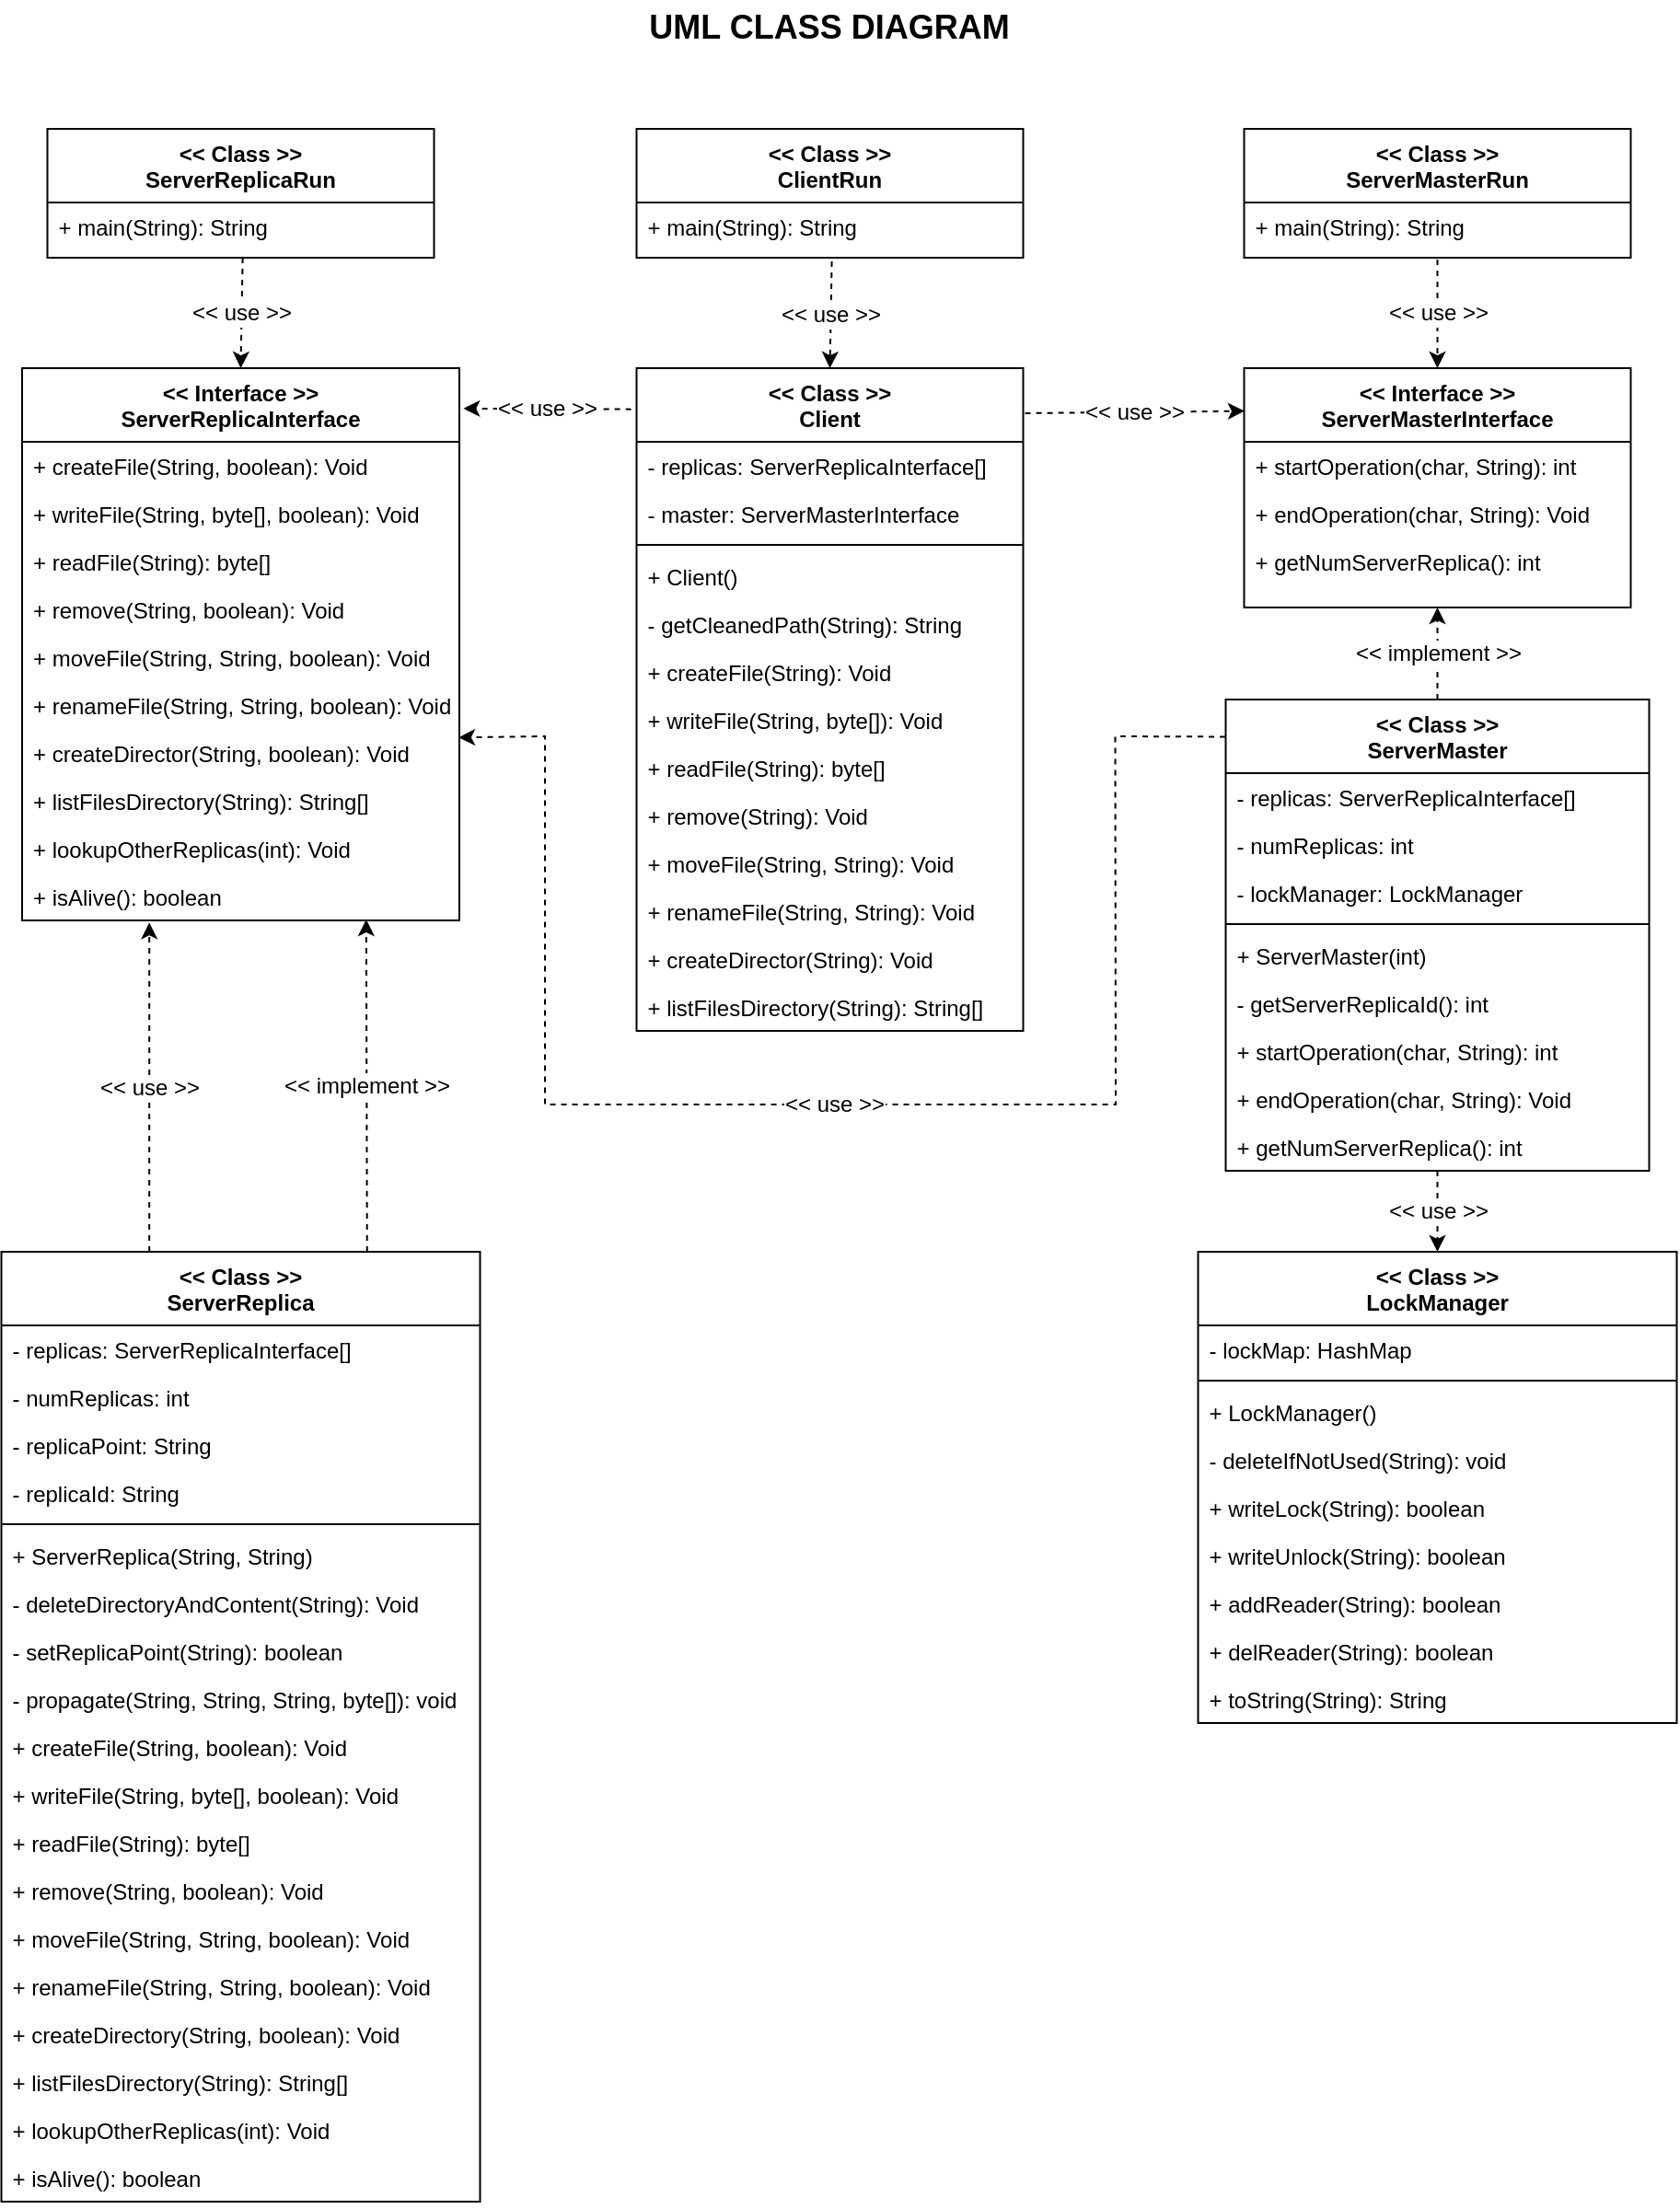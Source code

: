 <mxfile version="21.2.6" type="device">
  <diagram id="C5RBs43oDa-KdzZeNtuy" name="Page-1">
    <mxGraphModel dx="1004" dy="562" grid="1" gridSize="10" guides="1" tooltips="1" connect="1" arrows="1" fold="1" page="1" pageScale="1" pageWidth="1000" pageHeight="1250" math="0" shadow="0">
      <root>
        <mxCell id="WIyWlLk6GJQsqaUBKTNV-0" />
        <mxCell id="WIyWlLk6GJQsqaUBKTNV-1" parent="WIyWlLk6GJQsqaUBKTNV-0" />
        <mxCell id="zkfFHV4jXpPFQw0GAbJ--17" value="&lt;&lt; Class &gt;&gt;&#xa;Client" style="swimlane;fontStyle=1;align=center;verticalAlign=top;childLayout=stackLayout;horizontal=1;startSize=40;horizontalStack=0;resizeParent=1;resizeLast=0;collapsible=1;marginBottom=0;rounded=0;shadow=0;strokeWidth=1;" parent="WIyWlLk6GJQsqaUBKTNV-1" vertex="1">
          <mxGeometry x="384.75" y="220" width="210" height="360" as="geometry">
            <mxRectangle x="550" y="140" width="160" height="26" as="alternateBounds" />
          </mxGeometry>
        </mxCell>
        <mxCell id="zkfFHV4jXpPFQw0GAbJ--18" value="- replicas: ServerReplicaInterface[]&#xa;" style="text;align=left;verticalAlign=top;spacingLeft=4;spacingRight=4;overflow=hidden;rotatable=0;points=[[0,0.5],[1,0.5]];portConstraint=eastwest;" parent="zkfFHV4jXpPFQw0GAbJ--17" vertex="1">
          <mxGeometry y="40" width="210" height="26" as="geometry" />
        </mxCell>
        <mxCell id="zkfFHV4jXpPFQw0GAbJ--19" value="- master: ServerMasterInterface&#xa;" style="text;align=left;verticalAlign=top;spacingLeft=4;spacingRight=4;overflow=hidden;rotatable=0;points=[[0,0.5],[1,0.5]];portConstraint=eastwest;rounded=0;shadow=0;html=0;" parent="zkfFHV4jXpPFQw0GAbJ--17" vertex="1">
          <mxGeometry y="66" width="210" height="26" as="geometry" />
        </mxCell>
        <mxCell id="zkfFHV4jXpPFQw0GAbJ--23" value="" style="line;html=1;strokeWidth=1;align=left;verticalAlign=middle;spacingTop=-1;spacingLeft=3;spacingRight=3;rotatable=0;labelPosition=right;points=[];portConstraint=eastwest;" parent="zkfFHV4jXpPFQw0GAbJ--17" vertex="1">
          <mxGeometry y="92" width="210" height="8" as="geometry" />
        </mxCell>
        <mxCell id="zDG_WtCyn0PfauTq2Eao-138" value="+ Client()&#xa;" style="text;align=left;verticalAlign=top;spacingLeft=4;spacingRight=4;overflow=hidden;rotatable=0;points=[[0,0.5],[1,0.5]];portConstraint=eastwest;" vertex="1" parent="zkfFHV4jXpPFQw0GAbJ--17">
          <mxGeometry y="100" width="210" height="26" as="geometry" />
        </mxCell>
        <mxCell id="zkfFHV4jXpPFQw0GAbJ--24" value="- getCleanedPath(String): String&#xa;" style="text;align=left;verticalAlign=top;spacingLeft=4;spacingRight=4;overflow=hidden;rotatable=0;points=[[0,0.5],[1,0.5]];portConstraint=eastwest;" parent="zkfFHV4jXpPFQw0GAbJ--17" vertex="1">
          <mxGeometry y="126" width="210" height="26" as="geometry" />
        </mxCell>
        <mxCell id="zkfFHV4jXpPFQw0GAbJ--25" value="+ createFile(String): Void&#xa;" style="text;align=left;verticalAlign=top;spacingLeft=4;spacingRight=4;overflow=hidden;rotatable=0;points=[[0,0.5],[1,0.5]];portConstraint=eastwest;" parent="zkfFHV4jXpPFQw0GAbJ--17" vertex="1">
          <mxGeometry y="152" width="210" height="26" as="geometry" />
        </mxCell>
        <mxCell id="zDG_WtCyn0PfauTq2Eao-9" value="+ writeFile(String, byte[]): Void&#xa;" style="text;align=left;verticalAlign=top;spacingLeft=4;spacingRight=4;overflow=hidden;rotatable=0;points=[[0,0.5],[1,0.5]];portConstraint=eastwest;" vertex="1" parent="zkfFHV4jXpPFQw0GAbJ--17">
          <mxGeometry y="178" width="210" height="26" as="geometry" />
        </mxCell>
        <mxCell id="zDG_WtCyn0PfauTq2Eao-11" value="+ readFile(String): byte[]&#xa;" style="text;align=left;verticalAlign=top;spacingLeft=4;spacingRight=4;overflow=hidden;rotatable=0;points=[[0,0.5],[1,0.5]];portConstraint=eastwest;" vertex="1" parent="zkfFHV4jXpPFQw0GAbJ--17">
          <mxGeometry y="204" width="210" height="26" as="geometry" />
        </mxCell>
        <mxCell id="zDG_WtCyn0PfauTq2Eao-12" value="+ remove(String): Void&#xa;" style="text;align=left;verticalAlign=top;spacingLeft=4;spacingRight=4;overflow=hidden;rotatable=0;points=[[0,0.5],[1,0.5]];portConstraint=eastwest;" vertex="1" parent="zkfFHV4jXpPFQw0GAbJ--17">
          <mxGeometry y="230" width="210" height="26" as="geometry" />
        </mxCell>
        <mxCell id="zDG_WtCyn0PfauTq2Eao-13" value="+ moveFile(String, String): Void&#xa;" style="text;align=left;verticalAlign=top;spacingLeft=4;spacingRight=4;overflow=hidden;rotatable=0;points=[[0,0.5],[1,0.5]];portConstraint=eastwest;" vertex="1" parent="zkfFHV4jXpPFQw0GAbJ--17">
          <mxGeometry y="256" width="210" height="26" as="geometry" />
        </mxCell>
        <mxCell id="zDG_WtCyn0PfauTq2Eao-14" value="+ renameFile(String, String): Void&#xa;" style="text;align=left;verticalAlign=top;spacingLeft=4;spacingRight=4;overflow=hidden;rotatable=0;points=[[0,0.5],[1,0.5]];portConstraint=eastwest;" vertex="1" parent="zkfFHV4jXpPFQw0GAbJ--17">
          <mxGeometry y="282" width="210" height="26" as="geometry" />
        </mxCell>
        <mxCell id="zDG_WtCyn0PfauTq2Eao-15" value="+ createDirector(String): Void&#xa;" style="text;align=left;verticalAlign=top;spacingLeft=4;spacingRight=4;overflow=hidden;rotatable=0;points=[[0,0.5],[1,0.5]];portConstraint=eastwest;" vertex="1" parent="zkfFHV4jXpPFQw0GAbJ--17">
          <mxGeometry y="308" width="210" height="26" as="geometry" />
        </mxCell>
        <mxCell id="zDG_WtCyn0PfauTq2Eao-16" value="+ listFilesDirectory(String): String[]&#xa;&#xa;" style="text;align=left;verticalAlign=top;spacingLeft=4;spacingRight=4;overflow=hidden;rotatable=0;points=[[0,0.5],[1,0.5]];portConstraint=eastwest;" vertex="1" parent="zkfFHV4jXpPFQw0GAbJ--17">
          <mxGeometry y="334" width="210" height="26" as="geometry" />
        </mxCell>
        <mxCell id="zDG_WtCyn0PfauTq2Eao-17" value="&lt;&lt; Class &gt;&gt;&#xa;ClientRun" style="swimlane;fontStyle=1;align=center;verticalAlign=top;childLayout=stackLayout;horizontal=1;startSize=40;horizontalStack=0;resizeParent=1;resizeLast=0;collapsible=1;marginBottom=0;rounded=0;shadow=0;strokeWidth=1;" vertex="1" parent="WIyWlLk6GJQsqaUBKTNV-1">
          <mxGeometry x="384.75" y="90" width="210" height="70" as="geometry">
            <mxRectangle x="550" y="140" width="160" height="26" as="alternateBounds" />
          </mxGeometry>
        </mxCell>
        <mxCell id="zDG_WtCyn0PfauTq2Eao-21" value="+ main(String): String&#xa;" style="text;align=left;verticalAlign=top;spacingLeft=4;spacingRight=4;overflow=hidden;rotatable=0;points=[[0,0.5],[1,0.5]];portConstraint=eastwest;" vertex="1" parent="zDG_WtCyn0PfauTq2Eao-17">
          <mxGeometry y="40" width="210" height="30" as="geometry" />
        </mxCell>
        <mxCell id="zDG_WtCyn0PfauTq2Eao-30" value="&lt;font style=&quot;font-size: 12px;&quot;&gt;&amp;lt;&amp;lt; use &amp;gt;&amp;gt;&lt;/font&gt;" style="endArrow=classic;dashed=1;html=1;rounded=0;exitX=0.505;exitY=1.067;exitDx=0;exitDy=0;entryX=0.5;entryY=0;entryDx=0;entryDy=0;startArrow=none;startFill=0;endFill=1;exitPerimeter=0;" edge="1" parent="WIyWlLk6GJQsqaUBKTNV-1" source="zDG_WtCyn0PfauTq2Eao-21" target="zkfFHV4jXpPFQw0GAbJ--17">
          <mxGeometry width="50" height="50" relative="1" as="geometry">
            <mxPoint x="684.75" y="310" as="sourcePoint" />
            <mxPoint x="564.75" y="90" as="targetPoint" />
          </mxGeometry>
        </mxCell>
        <mxCell id="zDG_WtCyn0PfauTq2Eao-31" value="&lt;&lt; Interface &gt;&gt;&#xa;ServerMasterInterface" style="swimlane;fontStyle=1;align=center;verticalAlign=top;childLayout=stackLayout;horizontal=1;startSize=40;horizontalStack=0;resizeParent=1;resizeLast=0;collapsible=1;marginBottom=0;rounded=0;shadow=0;strokeWidth=1;" vertex="1" parent="WIyWlLk6GJQsqaUBKTNV-1">
          <mxGeometry x="714.75" y="220" width="210" height="130" as="geometry">
            <mxRectangle x="550" y="140" width="160" height="26" as="alternateBounds" />
          </mxGeometry>
        </mxCell>
        <mxCell id="zDG_WtCyn0PfauTq2Eao-36" value="+ startOperation(char, String): int&#xa;" style="text;align=left;verticalAlign=top;spacingLeft=4;spacingRight=4;overflow=hidden;rotatable=0;points=[[0,0.5],[1,0.5]];portConstraint=eastwest;" vertex="1" parent="zDG_WtCyn0PfauTq2Eao-31">
          <mxGeometry y="40" width="210" height="26" as="geometry" />
        </mxCell>
        <mxCell id="zDG_WtCyn0PfauTq2Eao-44" value="+ endOperation(char, String): Void&#xa;" style="text;align=left;verticalAlign=top;spacingLeft=4;spacingRight=4;overflow=hidden;rotatable=0;points=[[0,0.5],[1,0.5]];portConstraint=eastwest;" vertex="1" parent="zDG_WtCyn0PfauTq2Eao-31">
          <mxGeometry y="66" width="210" height="26" as="geometry" />
        </mxCell>
        <mxCell id="zDG_WtCyn0PfauTq2Eao-132" value="+ getNumServerReplica(): int&#xa;" style="text;align=left;verticalAlign=top;spacingLeft=4;spacingRight=4;overflow=hidden;rotatable=0;points=[[0,0.5],[1,0.5]];portConstraint=eastwest;" vertex="1" parent="zDG_WtCyn0PfauTq2Eao-31">
          <mxGeometry y="92" width="210" height="26" as="geometry" />
        </mxCell>
        <mxCell id="zDG_WtCyn0PfauTq2Eao-45" value="&lt;&lt; Class &gt;&gt;&#xa;ServerMaster" style="swimlane;fontStyle=1;align=center;verticalAlign=top;childLayout=stackLayout;horizontal=1;startSize=40;horizontalStack=0;resizeParent=1;resizeLast=0;collapsible=1;marginBottom=0;rounded=0;shadow=0;strokeWidth=1;" vertex="1" parent="WIyWlLk6GJQsqaUBKTNV-1">
          <mxGeometry x="704.75" y="400" width="230" height="256" as="geometry">
            <mxRectangle x="550" y="140" width="160" height="26" as="alternateBounds" />
          </mxGeometry>
        </mxCell>
        <mxCell id="zDG_WtCyn0PfauTq2Eao-46" value="- replicas: ServerReplicaInterface[]&#xa;" style="text;align=left;verticalAlign=top;spacingLeft=4;spacingRight=4;overflow=hidden;rotatable=0;points=[[0,0.5],[1,0.5]];portConstraint=eastwest;" vertex="1" parent="zDG_WtCyn0PfauTq2Eao-45">
          <mxGeometry y="40" width="230" height="26" as="geometry" />
        </mxCell>
        <mxCell id="zDG_WtCyn0PfauTq2Eao-137" value="- numReplicas: int&#xa;" style="text;align=left;verticalAlign=top;spacingLeft=4;spacingRight=4;overflow=hidden;rotatable=0;points=[[0,0.5],[1,0.5]];portConstraint=eastwest;rounded=0;shadow=0;html=0;" vertex="1" parent="zDG_WtCyn0PfauTq2Eao-45">
          <mxGeometry y="66" width="230" height="26" as="geometry" />
        </mxCell>
        <mxCell id="zDG_WtCyn0PfauTq2Eao-47" value="- lockManager: LockManager&#xa;" style="text;align=left;verticalAlign=top;spacingLeft=4;spacingRight=4;overflow=hidden;rotatable=0;points=[[0,0.5],[1,0.5]];portConstraint=eastwest;rounded=0;shadow=0;html=0;" vertex="1" parent="zDG_WtCyn0PfauTq2Eao-45">
          <mxGeometry y="92" width="230" height="26" as="geometry" />
        </mxCell>
        <mxCell id="zDG_WtCyn0PfauTq2Eao-48" value="" style="line;html=1;strokeWidth=1;align=left;verticalAlign=middle;spacingTop=-1;spacingLeft=3;spacingRight=3;rotatable=0;labelPosition=right;points=[];portConstraint=eastwest;" vertex="1" parent="zDG_WtCyn0PfauTq2Eao-45">
          <mxGeometry y="118" width="230" height="8" as="geometry" />
        </mxCell>
        <mxCell id="zDG_WtCyn0PfauTq2Eao-134" value="+ ServerMaster(int)&#xa;&#xa;" style="text;align=left;verticalAlign=top;spacingLeft=4;spacingRight=4;overflow=hidden;rotatable=0;points=[[0,0.5],[1,0.5]];portConstraint=eastwest;" vertex="1" parent="zDG_WtCyn0PfauTq2Eao-45">
          <mxGeometry y="126" width="230" height="26" as="geometry" />
        </mxCell>
        <mxCell id="zDG_WtCyn0PfauTq2Eao-59" value="- getServerReplicaId(): int&#xa;&#xa;" style="text;align=left;verticalAlign=top;spacingLeft=4;spacingRight=4;overflow=hidden;rotatable=0;points=[[0,0.5],[1,0.5]];portConstraint=eastwest;" vertex="1" parent="zDG_WtCyn0PfauTq2Eao-45">
          <mxGeometry y="152" width="230" height="26" as="geometry" />
        </mxCell>
        <mxCell id="zDG_WtCyn0PfauTq2Eao-61" value="+ startOperation(char, String): int&#xa;" style="text;align=left;verticalAlign=top;spacingLeft=4;spacingRight=4;overflow=hidden;rotatable=0;points=[[0,0.5],[1,0.5]];portConstraint=eastwest;" vertex="1" parent="zDG_WtCyn0PfauTq2Eao-45">
          <mxGeometry y="178" width="230" height="26" as="geometry" />
        </mxCell>
        <mxCell id="zDG_WtCyn0PfauTq2Eao-60" value="+ endOperation(char, String): Void&#xa;" style="text;align=left;verticalAlign=top;spacingLeft=4;spacingRight=4;overflow=hidden;rotatable=0;points=[[0,0.5],[1,0.5]];portConstraint=eastwest;" vertex="1" parent="zDG_WtCyn0PfauTq2Eao-45">
          <mxGeometry y="204" width="230" height="26" as="geometry" />
        </mxCell>
        <mxCell id="zDG_WtCyn0PfauTq2Eao-133" value="+ getNumServerReplica(): int&#xa;" style="text;align=left;verticalAlign=top;spacingLeft=4;spacingRight=4;overflow=hidden;rotatable=0;points=[[0,0.5],[1,0.5]];portConstraint=eastwest;" vertex="1" parent="zDG_WtCyn0PfauTq2Eao-45">
          <mxGeometry y="230" width="230" height="26" as="geometry" />
        </mxCell>
        <mxCell id="zDG_WtCyn0PfauTq2Eao-62" value="&lt;font style=&quot;font-size: 12px;&quot;&gt;&amp;lt;&amp;lt; implement &amp;gt;&amp;gt;&lt;/font&gt;" style="endArrow=classic;dashed=1;html=1;rounded=0;exitX=0.5;exitY=0;exitDx=0;exitDy=0;entryX=0.5;entryY=1;entryDx=0;entryDy=0;startArrow=none;startFill=0;endFill=1;" edge="1" parent="WIyWlLk6GJQsqaUBKTNV-1" source="zDG_WtCyn0PfauTq2Eao-45" target="zDG_WtCyn0PfauTq2Eao-31">
          <mxGeometry width="50" height="50" relative="1" as="geometry">
            <mxPoint x="819.75" y="390" as="sourcePoint" />
            <mxPoint x="743.75" y="350" as="targetPoint" />
          </mxGeometry>
        </mxCell>
        <mxCell id="zDG_WtCyn0PfauTq2Eao-63" value="&lt;&lt; Class &gt;&gt;&#xa;LockManager" style="swimlane;fontStyle=1;align=center;verticalAlign=top;childLayout=stackLayout;horizontal=1;startSize=40;horizontalStack=0;resizeParent=1;resizeLast=0;collapsible=1;marginBottom=0;rounded=0;shadow=0;strokeWidth=1;" vertex="1" parent="WIyWlLk6GJQsqaUBKTNV-1">
          <mxGeometry x="689.75" y="700" width="260" height="256" as="geometry">
            <mxRectangle x="550" y="140" width="160" height="26" as="alternateBounds" />
          </mxGeometry>
        </mxCell>
        <mxCell id="zDG_WtCyn0PfauTq2Eao-64" value="- lockMap: HashMap&#xa;&#xa;" style="text;align=left;verticalAlign=top;spacingLeft=4;spacingRight=4;overflow=hidden;rotatable=0;points=[[0,0.5],[1,0.5]];portConstraint=eastwest;" vertex="1" parent="zDG_WtCyn0PfauTq2Eao-63">
          <mxGeometry y="40" width="260" height="26" as="geometry" />
        </mxCell>
        <mxCell id="zDG_WtCyn0PfauTq2Eao-66" value="" style="line;html=1;strokeWidth=1;align=left;verticalAlign=middle;spacingTop=-1;spacingLeft=3;spacingRight=3;rotatable=0;labelPosition=right;points=[];portConstraint=eastwest;" vertex="1" parent="zDG_WtCyn0PfauTq2Eao-63">
          <mxGeometry y="66" width="260" height="8" as="geometry" />
        </mxCell>
        <mxCell id="zDG_WtCyn0PfauTq2Eao-135" value="+ LockManager()&#xa;&#xa;" style="text;align=left;verticalAlign=top;spacingLeft=4;spacingRight=4;overflow=hidden;rotatable=0;points=[[0,0.5],[1,0.5]];portConstraint=eastwest;" vertex="1" parent="zDG_WtCyn0PfauTq2Eao-63">
          <mxGeometry y="74" width="260" height="26" as="geometry" />
        </mxCell>
        <mxCell id="zDG_WtCyn0PfauTq2Eao-67" value="- deleteIfNotUsed(String): void&#xa;&#xa;&#xa;" style="text;align=left;verticalAlign=top;spacingLeft=4;spacingRight=4;overflow=hidden;rotatable=0;points=[[0,0.5],[1,0.5]];portConstraint=eastwest;" vertex="1" parent="zDG_WtCyn0PfauTq2Eao-63">
          <mxGeometry y="100" width="260" height="26" as="geometry" />
        </mxCell>
        <mxCell id="zDG_WtCyn0PfauTq2Eao-68" value="+ writeLock(String): boolean&#xa;&#xa;" style="text;align=left;verticalAlign=top;spacingLeft=4;spacingRight=4;overflow=hidden;rotatable=0;points=[[0,0.5],[1,0.5]];portConstraint=eastwest;" vertex="1" parent="zDG_WtCyn0PfauTq2Eao-63">
          <mxGeometry y="126" width="260" height="26" as="geometry" />
        </mxCell>
        <mxCell id="zDG_WtCyn0PfauTq2Eao-69" value="+ writeUnlock(String): boolean&#xa;&#xa;" style="text;align=left;verticalAlign=top;spacingLeft=4;spacingRight=4;overflow=hidden;rotatable=0;points=[[0,0.5],[1,0.5]];portConstraint=eastwest;" vertex="1" parent="zDG_WtCyn0PfauTq2Eao-63">
          <mxGeometry y="152" width="260" height="26" as="geometry" />
        </mxCell>
        <mxCell id="zDG_WtCyn0PfauTq2Eao-70" value="+ addReader(String): boolean&#xa;&#xa;&#xa;" style="text;align=left;verticalAlign=top;spacingLeft=4;spacingRight=4;overflow=hidden;rotatable=0;points=[[0,0.5],[1,0.5]];portConstraint=eastwest;" vertex="1" parent="zDG_WtCyn0PfauTq2Eao-63">
          <mxGeometry y="178" width="260" height="26" as="geometry" />
        </mxCell>
        <mxCell id="zDG_WtCyn0PfauTq2Eao-71" value="+ delReader(String): boolean&#xa;&#xa;&#xa;" style="text;align=left;verticalAlign=top;spacingLeft=4;spacingRight=4;overflow=hidden;rotatable=0;points=[[0,0.5],[1,0.5]];portConstraint=eastwest;" vertex="1" parent="zDG_WtCyn0PfauTq2Eao-63">
          <mxGeometry y="204" width="260" height="26" as="geometry" />
        </mxCell>
        <mxCell id="zDG_WtCyn0PfauTq2Eao-72" value="+ toString(String): String&#xa;&#xa;&#xa;" style="text;align=left;verticalAlign=top;spacingLeft=4;spacingRight=4;overflow=hidden;rotatable=0;points=[[0,0.5],[1,0.5]];portConstraint=eastwest;" vertex="1" parent="zDG_WtCyn0PfauTq2Eao-63">
          <mxGeometry y="230" width="260" height="26" as="geometry" />
        </mxCell>
        <mxCell id="zDG_WtCyn0PfauTq2Eao-73" value="&lt;font style=&quot;font-size: 12px;&quot;&gt;&amp;lt;&amp;lt; use &amp;gt;&amp;gt;&lt;/font&gt;" style="endArrow=classic;dashed=1;html=1;rounded=0;exitX=0.5;exitY=1;exitDx=0;exitDy=0;startArrow=none;startFill=0;endFill=1;entryX=0.5;entryY=0;entryDx=0;entryDy=0;" edge="1" parent="WIyWlLk6GJQsqaUBKTNV-1" source="zDG_WtCyn0PfauTq2Eao-45" target="zDG_WtCyn0PfauTq2Eao-63">
          <mxGeometry width="50" height="50" relative="1" as="geometry">
            <mxPoint x="1005.75" y="440" as="sourcePoint" />
            <mxPoint x="1014.75" y="390" as="targetPoint" />
          </mxGeometry>
        </mxCell>
        <mxCell id="zDG_WtCyn0PfauTq2Eao-75" value="&lt;&lt; Class &gt;&gt;&#xa;ServerMasterRun" style="swimlane;fontStyle=1;align=center;verticalAlign=top;childLayout=stackLayout;horizontal=1;startSize=40;horizontalStack=0;resizeParent=1;resizeLast=0;collapsible=1;marginBottom=0;rounded=0;shadow=0;strokeWidth=1;" vertex="1" parent="WIyWlLk6GJQsqaUBKTNV-1">
          <mxGeometry x="714.75" y="90" width="210" height="70" as="geometry">
            <mxRectangle x="550" y="140" width="160" height="26" as="alternateBounds" />
          </mxGeometry>
        </mxCell>
        <mxCell id="zDG_WtCyn0PfauTq2Eao-76" value="+ main(String): String&#xa;" style="text;align=left;verticalAlign=top;spacingLeft=4;spacingRight=4;overflow=hidden;rotatable=0;points=[[0,0.5],[1,0.5]];portConstraint=eastwest;" vertex="1" parent="zDG_WtCyn0PfauTq2Eao-75">
          <mxGeometry y="40" width="210" height="30" as="geometry" />
        </mxCell>
        <mxCell id="zDG_WtCyn0PfauTq2Eao-77" value="&lt;font style=&quot;font-size: 12px;&quot;&gt;&amp;lt;&amp;lt; use &amp;gt;&amp;gt;&lt;/font&gt;" style="endArrow=classic;dashed=1;html=1;rounded=0;exitX=0.5;exitY=1.033;exitDx=0;exitDy=0;entryX=0.5;entryY=0;entryDx=0;entryDy=0;startArrow=none;startFill=0;endFill=1;exitPerimeter=0;" edge="1" parent="WIyWlLk6GJQsqaUBKTNV-1" source="zDG_WtCyn0PfauTq2Eao-76" target="zDG_WtCyn0PfauTq2Eao-31">
          <mxGeometry width="50" height="50" relative="1" as="geometry">
            <mxPoint x="765.75" y="162" as="sourcePoint" />
            <mxPoint x="764.75" y="240" as="targetPoint" />
          </mxGeometry>
        </mxCell>
        <mxCell id="zDG_WtCyn0PfauTq2Eao-78" value="&lt;font style=&quot;font-size: 12px;&quot;&gt;&amp;lt;&amp;lt; use &amp;gt;&amp;gt;&lt;/font&gt;" style="endArrow=classic;dashed=1;html=1;rounded=0;exitX=1.005;exitY=0.068;exitDx=0;exitDy=0;startArrow=none;startFill=0;endFill=1;exitPerimeter=0;entryX=0.001;entryY=0.179;entryDx=0;entryDy=0;entryPerimeter=0;" edge="1" parent="WIyWlLk6GJQsqaUBKTNV-1" source="zkfFHV4jXpPFQw0GAbJ--17" target="zDG_WtCyn0PfauTq2Eao-31">
          <mxGeometry width="50" height="50" relative="1" as="geometry">
            <mxPoint x="490.75" y="152" as="sourcePoint" />
            <mxPoint x="720" y="243" as="targetPoint" />
          </mxGeometry>
        </mxCell>
        <mxCell id="zDG_WtCyn0PfauTq2Eao-79" value="&lt;&lt; Class &gt;&gt;&#xa;ServerReplicaRun" style="swimlane;fontStyle=1;align=center;verticalAlign=top;childLayout=stackLayout;horizontal=1;startSize=40;horizontalStack=0;resizeParent=1;resizeLast=0;collapsible=1;marginBottom=0;rounded=0;shadow=0;strokeWidth=1;" vertex="1" parent="WIyWlLk6GJQsqaUBKTNV-1">
          <mxGeometry x="64.75" y="90" width="210" height="70" as="geometry">
            <mxRectangle x="550" y="140" width="160" height="26" as="alternateBounds" />
          </mxGeometry>
        </mxCell>
        <mxCell id="zDG_WtCyn0PfauTq2Eao-80" value="+ main(String): String&#xa;" style="text;align=left;verticalAlign=top;spacingLeft=4;spacingRight=4;overflow=hidden;rotatable=0;points=[[0,0.5],[1,0.5]];portConstraint=eastwest;" vertex="1" parent="zDG_WtCyn0PfauTq2Eao-79">
          <mxGeometry y="40" width="210" height="30" as="geometry" />
        </mxCell>
        <mxCell id="zDG_WtCyn0PfauTq2Eao-81" value="&lt;&lt; Interface &gt;&gt;&#xa;ServerReplicaInterface" style="swimlane;fontStyle=1;align=center;verticalAlign=top;childLayout=stackLayout;horizontal=1;startSize=40;horizontalStack=0;resizeParent=1;resizeLast=0;collapsible=1;marginBottom=0;rounded=0;shadow=0;strokeWidth=1;" vertex="1" parent="WIyWlLk6GJQsqaUBKTNV-1">
          <mxGeometry x="51" y="220" width="237.5" height="300" as="geometry">
            <mxRectangle x="550" y="140" width="160" height="26" as="alternateBounds" />
          </mxGeometry>
        </mxCell>
        <mxCell id="zDG_WtCyn0PfauTq2Eao-86" value="+ createFile(String, boolean): Void&#xa;&#xa;" style="text;align=left;verticalAlign=top;spacingLeft=4;spacingRight=4;overflow=hidden;rotatable=0;points=[[0,0.5],[1,0.5]];portConstraint=eastwest;" vertex="1" parent="zDG_WtCyn0PfauTq2Eao-81">
          <mxGeometry y="40" width="237.5" height="26" as="geometry" />
        </mxCell>
        <mxCell id="zDG_WtCyn0PfauTq2Eao-87" value="+ writeFile(String, byte[], boolean): Void&#xa;&#xa;" style="text;align=left;verticalAlign=top;spacingLeft=4;spacingRight=4;overflow=hidden;rotatable=0;points=[[0,0.5],[1,0.5]];portConstraint=eastwest;" vertex="1" parent="zDG_WtCyn0PfauTq2Eao-81">
          <mxGeometry y="66" width="237.5" height="26" as="geometry" />
        </mxCell>
        <mxCell id="zDG_WtCyn0PfauTq2Eao-88" value="+ readFile(String): byte[]&#xa;&#xa;" style="text;align=left;verticalAlign=top;spacingLeft=4;spacingRight=4;overflow=hidden;rotatable=0;points=[[0,0.5],[1,0.5]];portConstraint=eastwest;" vertex="1" parent="zDG_WtCyn0PfauTq2Eao-81">
          <mxGeometry y="92" width="237.5" height="26" as="geometry" />
        </mxCell>
        <mxCell id="zDG_WtCyn0PfauTq2Eao-89" value="+ remove(String, boolean): Void&#xa;&#xa;" style="text;align=left;verticalAlign=top;spacingLeft=4;spacingRight=4;overflow=hidden;rotatable=0;points=[[0,0.5],[1,0.5]];portConstraint=eastwest;" vertex="1" parent="zDG_WtCyn0PfauTq2Eao-81">
          <mxGeometry y="118" width="237.5" height="26" as="geometry" />
        </mxCell>
        <mxCell id="zDG_WtCyn0PfauTq2Eao-90" value="+ moveFile(String, String, boolean): Void&#xa;&#xa;" style="text;align=left;verticalAlign=top;spacingLeft=4;spacingRight=4;overflow=hidden;rotatable=0;points=[[0,0.5],[1,0.5]];portConstraint=eastwest;" vertex="1" parent="zDG_WtCyn0PfauTq2Eao-81">
          <mxGeometry y="144" width="237.5" height="26" as="geometry" />
        </mxCell>
        <mxCell id="zDG_WtCyn0PfauTq2Eao-91" value="+ renameFile(String, String, boolean): Void&#xa;&#xa;" style="text;align=left;verticalAlign=top;spacingLeft=4;spacingRight=4;overflow=hidden;rotatable=0;points=[[0,0.5],[1,0.5]];portConstraint=eastwest;" vertex="1" parent="zDG_WtCyn0PfauTq2Eao-81">
          <mxGeometry y="170" width="237.5" height="26" as="geometry" />
        </mxCell>
        <mxCell id="zDG_WtCyn0PfauTq2Eao-92" value="+ createDirector(String, boolean): Void&#xa;&#xa;" style="text;align=left;verticalAlign=top;spacingLeft=4;spacingRight=4;overflow=hidden;rotatable=0;points=[[0,0.5],[1,0.5]];portConstraint=eastwest;" vertex="1" parent="zDG_WtCyn0PfauTq2Eao-81">
          <mxGeometry y="196" width="237.5" height="26" as="geometry" />
        </mxCell>
        <mxCell id="zDG_WtCyn0PfauTq2Eao-93" value="+ listFilesDirectory(String): String[]&#xa;&#xa;" style="text;align=left;verticalAlign=top;spacingLeft=4;spacingRight=4;overflow=hidden;rotatable=0;points=[[0,0.5],[1,0.5]];portConstraint=eastwest;" vertex="1" parent="zDG_WtCyn0PfauTq2Eao-81">
          <mxGeometry y="222" width="237.5" height="26" as="geometry" />
        </mxCell>
        <mxCell id="zDG_WtCyn0PfauTq2Eao-96" value="+ lookupOtherReplicas(int): Void&#xa;&#xa;" style="text;align=left;verticalAlign=top;spacingLeft=4;spacingRight=4;overflow=hidden;rotatable=0;points=[[0,0.5],[1,0.5]];portConstraint=eastwest;" vertex="1" parent="zDG_WtCyn0PfauTq2Eao-81">
          <mxGeometry y="248" width="237.5" height="26" as="geometry" />
        </mxCell>
        <mxCell id="zDG_WtCyn0PfauTq2Eao-97" value="+ isAlive(): boolean&#xa;&#xa;" style="text;align=left;verticalAlign=top;spacingLeft=4;spacingRight=4;overflow=hidden;rotatable=0;points=[[0,0.5],[1,0.5]];portConstraint=eastwest;" vertex="1" parent="zDG_WtCyn0PfauTq2Eao-81">
          <mxGeometry y="274" width="237.5" height="26" as="geometry" />
        </mxCell>
        <mxCell id="zDG_WtCyn0PfauTq2Eao-94" value="&lt;font style=&quot;font-size: 12px;&quot;&gt;&amp;lt;&amp;lt; use &amp;gt;&amp;gt;&lt;/font&gt;" style="endArrow=classic;dashed=1;html=1;rounded=0;exitX=-0.014;exitY=0.062;exitDx=0;exitDy=0;startArrow=none;startFill=0;endFill=1;exitPerimeter=0;entryX=1.009;entryY=0.073;entryDx=0;entryDy=0;entryPerimeter=0;" edge="1" parent="WIyWlLk6GJQsqaUBKTNV-1" source="zkfFHV4jXpPFQw0GAbJ--17" target="zDG_WtCyn0PfauTq2Eao-81">
          <mxGeometry width="50" height="50" relative="1" as="geometry">
            <mxPoint x="595.75" y="253" as="sourcePoint" />
            <mxPoint x="284.75" y="241" as="targetPoint" />
          </mxGeometry>
        </mxCell>
        <mxCell id="zDG_WtCyn0PfauTq2Eao-98" value="&lt;font style=&quot;font-size: 12px;&quot;&gt;&amp;lt;&amp;lt; use &amp;gt;&amp;gt;&lt;/font&gt;" style="endArrow=classic;dashed=1;html=1;rounded=0;exitX=0.505;exitY=1;exitDx=0;exitDy=0;entryX=0.5;entryY=0;entryDx=0;entryDy=0;startArrow=none;startFill=0;endFill=1;exitPerimeter=0;" edge="1" parent="WIyWlLk6GJQsqaUBKTNV-1" source="zDG_WtCyn0PfauTq2Eao-80" target="zDG_WtCyn0PfauTq2Eao-81">
          <mxGeometry width="50" height="50" relative="1" as="geometry">
            <mxPoint x="335.75" y="160" as="sourcePoint" />
            <mxPoint x="334.75" y="238" as="targetPoint" />
          </mxGeometry>
        </mxCell>
        <mxCell id="zDG_WtCyn0PfauTq2Eao-99" value="&lt;&lt; Class &gt;&gt;&#xa;ServerReplica" style="swimlane;fontStyle=1;align=center;verticalAlign=top;childLayout=stackLayout;horizontal=1;startSize=40;horizontalStack=0;resizeParent=1;resizeLast=0;collapsible=1;marginBottom=0;rounded=0;shadow=0;strokeWidth=1;" vertex="1" parent="WIyWlLk6GJQsqaUBKTNV-1">
          <mxGeometry x="39.75" y="700" width="260" height="516" as="geometry">
            <mxRectangle x="550" y="140" width="160" height="26" as="alternateBounds" />
          </mxGeometry>
        </mxCell>
        <mxCell id="zDG_WtCyn0PfauTq2Eao-100" value="- replicas: ServerReplicaInterface[]&#xa;" style="text;align=left;verticalAlign=top;spacingLeft=4;spacingRight=4;overflow=hidden;rotatable=0;points=[[0,0.5],[1,0.5]];portConstraint=eastwest;" vertex="1" parent="zDG_WtCyn0PfauTq2Eao-99">
          <mxGeometry y="40" width="260" height="26" as="geometry" />
        </mxCell>
        <mxCell id="zDG_WtCyn0PfauTq2Eao-139" value="- numReplicas: int&#xa;" style="text;align=left;verticalAlign=top;spacingLeft=4;spacingRight=4;overflow=hidden;rotatable=0;points=[[0,0.5],[1,0.5]];portConstraint=eastwest;rounded=0;shadow=0;html=0;" vertex="1" parent="zDG_WtCyn0PfauTq2Eao-99">
          <mxGeometry y="66" width="260" height="26" as="geometry" />
        </mxCell>
        <mxCell id="zDG_WtCyn0PfauTq2Eao-129" value="- replicaPoint: String&#xa;" style="text;align=left;verticalAlign=top;spacingLeft=4;spacingRight=4;overflow=hidden;rotatable=0;points=[[0,0.5],[1,0.5]];portConstraint=eastwest;" vertex="1" parent="zDG_WtCyn0PfauTq2Eao-99">
          <mxGeometry y="92" width="260" height="26" as="geometry" />
        </mxCell>
        <mxCell id="zDG_WtCyn0PfauTq2Eao-130" value="- replicaId: String&#xa;" style="text;align=left;verticalAlign=top;spacingLeft=4;spacingRight=4;overflow=hidden;rotatable=0;points=[[0,0.5],[1,0.5]];portConstraint=eastwest;" vertex="1" parent="zDG_WtCyn0PfauTq2Eao-99">
          <mxGeometry y="118" width="260" height="26" as="geometry" />
        </mxCell>
        <mxCell id="zDG_WtCyn0PfauTq2Eao-102" value="" style="line;html=1;strokeWidth=1;align=left;verticalAlign=middle;spacingTop=-1;spacingLeft=3;spacingRight=3;rotatable=0;labelPosition=right;points=[];portConstraint=eastwest;" vertex="1" parent="zDG_WtCyn0PfauTq2Eao-99">
          <mxGeometry y="144" width="260" height="8" as="geometry" />
        </mxCell>
        <mxCell id="zDG_WtCyn0PfauTq2Eao-136" value="+ ServerReplica(String, String)&#xa;&#xa;" style="text;align=left;verticalAlign=top;spacingLeft=4;spacingRight=4;overflow=hidden;rotatable=0;points=[[0,0.5],[1,0.5]];portConstraint=eastwest;" vertex="1" parent="zDG_WtCyn0PfauTq2Eao-99">
          <mxGeometry y="152" width="260" height="26" as="geometry" />
        </mxCell>
        <mxCell id="zDG_WtCyn0PfauTq2Eao-122" value="- deleteDirectoryAndContent(String): Void&#xa;&#xa;" style="text;align=left;verticalAlign=top;spacingLeft=4;spacingRight=4;overflow=hidden;rotatable=0;points=[[0,0.5],[1,0.5]];portConstraint=eastwest;" vertex="1" parent="zDG_WtCyn0PfauTq2Eao-99">
          <mxGeometry y="178" width="260" height="26" as="geometry" />
        </mxCell>
        <mxCell id="zDG_WtCyn0PfauTq2Eao-123" value="- setReplicaPoint(String): boolean&#xa;&#xa;" style="text;align=left;verticalAlign=top;spacingLeft=4;spacingRight=4;overflow=hidden;rotatable=0;points=[[0,0.5],[1,0.5]];portConstraint=eastwest;" vertex="1" parent="zDG_WtCyn0PfauTq2Eao-99">
          <mxGeometry y="204" width="260" height="26" as="geometry" />
        </mxCell>
        <mxCell id="zDG_WtCyn0PfauTq2Eao-124" value="- propagate(String, String, String, byte[]): void&#xa;&#xa;" style="text;align=left;verticalAlign=top;spacingLeft=4;spacingRight=4;overflow=hidden;rotatable=0;points=[[0,0.5],[1,0.5]];portConstraint=eastwest;" vertex="1" parent="zDG_WtCyn0PfauTq2Eao-99">
          <mxGeometry y="230" width="260" height="26" as="geometry" />
        </mxCell>
        <mxCell id="zDG_WtCyn0PfauTq2Eao-112" value="+ createFile(String, boolean): Void&#xa;&#xa;" style="text;align=left;verticalAlign=top;spacingLeft=4;spacingRight=4;overflow=hidden;rotatable=0;points=[[0,0.5],[1,0.5]];portConstraint=eastwest;" vertex="1" parent="zDG_WtCyn0PfauTq2Eao-99">
          <mxGeometry y="256" width="260" height="26" as="geometry" />
        </mxCell>
        <mxCell id="zDG_WtCyn0PfauTq2Eao-113" value="+ writeFile(String, byte[], boolean): Void&#xa;&#xa;" style="text;align=left;verticalAlign=top;spacingLeft=4;spacingRight=4;overflow=hidden;rotatable=0;points=[[0,0.5],[1,0.5]];portConstraint=eastwest;" vertex="1" parent="zDG_WtCyn0PfauTq2Eao-99">
          <mxGeometry y="282" width="260" height="26" as="geometry" />
        </mxCell>
        <mxCell id="zDG_WtCyn0PfauTq2Eao-114" value="+ readFile(String): byte[]&#xa;&#xa;" style="text;align=left;verticalAlign=top;spacingLeft=4;spacingRight=4;overflow=hidden;rotatable=0;points=[[0,0.5],[1,0.5]];portConstraint=eastwest;" vertex="1" parent="zDG_WtCyn0PfauTq2Eao-99">
          <mxGeometry y="308" width="260" height="26" as="geometry" />
        </mxCell>
        <mxCell id="zDG_WtCyn0PfauTq2Eao-115" value="+ remove(String, boolean): Void&#xa;&#xa;" style="text;align=left;verticalAlign=top;spacingLeft=4;spacingRight=4;overflow=hidden;rotatable=0;points=[[0,0.5],[1,0.5]];portConstraint=eastwest;" vertex="1" parent="zDG_WtCyn0PfauTq2Eao-99">
          <mxGeometry y="334" width="260" height="26" as="geometry" />
        </mxCell>
        <mxCell id="zDG_WtCyn0PfauTq2Eao-116" value="+ moveFile(String, String, boolean): Void&#xa;&#xa;" style="text;align=left;verticalAlign=top;spacingLeft=4;spacingRight=4;overflow=hidden;rotatable=0;points=[[0,0.5],[1,0.5]];portConstraint=eastwest;" vertex="1" parent="zDG_WtCyn0PfauTq2Eao-99">
          <mxGeometry y="360" width="260" height="26" as="geometry" />
        </mxCell>
        <mxCell id="zDG_WtCyn0PfauTq2Eao-117" value="+ renameFile(String, String, boolean): Void&#xa;&#xa;" style="text;align=left;verticalAlign=top;spacingLeft=4;spacingRight=4;overflow=hidden;rotatable=0;points=[[0,0.5],[1,0.5]];portConstraint=eastwest;" vertex="1" parent="zDG_WtCyn0PfauTq2Eao-99">
          <mxGeometry y="386" width="260" height="26" as="geometry" />
        </mxCell>
        <mxCell id="zDG_WtCyn0PfauTq2Eao-118" value="+ createDirectory(String, boolean): Void&#xa;&#xa;" style="text;align=left;verticalAlign=top;spacingLeft=4;spacingRight=4;overflow=hidden;rotatable=0;points=[[0,0.5],[1,0.5]];portConstraint=eastwest;" vertex="1" parent="zDG_WtCyn0PfauTq2Eao-99">
          <mxGeometry y="412" width="260" height="26" as="geometry" />
        </mxCell>
        <mxCell id="zDG_WtCyn0PfauTq2Eao-119" value="+ listFilesDirectory(String): String[]&#xa;&#xa;" style="text;align=left;verticalAlign=top;spacingLeft=4;spacingRight=4;overflow=hidden;rotatable=0;points=[[0,0.5],[1,0.5]];portConstraint=eastwest;" vertex="1" parent="zDG_WtCyn0PfauTq2Eao-99">
          <mxGeometry y="438" width="260" height="26" as="geometry" />
        </mxCell>
        <mxCell id="zDG_WtCyn0PfauTq2Eao-120" value="+ lookupOtherReplicas(int): Void&#xa;&#xa;" style="text;align=left;verticalAlign=top;spacingLeft=4;spacingRight=4;overflow=hidden;rotatable=0;points=[[0,0.5],[1,0.5]];portConstraint=eastwest;" vertex="1" parent="zDG_WtCyn0PfauTq2Eao-99">
          <mxGeometry y="464" width="260" height="26" as="geometry" />
        </mxCell>
        <mxCell id="zDG_WtCyn0PfauTq2Eao-121" value="+ isAlive(): boolean&#xa;&#xa;" style="text;align=left;verticalAlign=top;spacingLeft=4;spacingRight=4;overflow=hidden;rotatable=0;points=[[0,0.5],[1,0.5]];portConstraint=eastwest;" vertex="1" parent="zDG_WtCyn0PfauTq2Eao-99">
          <mxGeometry y="490" width="260" height="26" as="geometry" />
        </mxCell>
        <mxCell id="zDG_WtCyn0PfauTq2Eao-125" value="&lt;font style=&quot;font-size: 12px;&quot;&gt;&amp;lt;&amp;lt; implement &amp;gt;&amp;gt;&lt;/font&gt;" style="endArrow=classic;dashed=1;html=1;rounded=0;startArrow=none;startFill=0;endFill=1;entryX=0.787;entryY=0.981;entryDx=0;entryDy=0;entryPerimeter=0;exitX=0.764;exitY=0;exitDx=0;exitDy=0;exitPerimeter=0;" edge="1" parent="WIyWlLk6GJQsqaUBKTNV-1" source="zDG_WtCyn0PfauTq2Eao-99" target="zDG_WtCyn0PfauTq2Eao-97">
          <mxGeometry width="50" height="50" relative="1" as="geometry">
            <mxPoint x="165" y="680" as="sourcePoint" />
            <mxPoint x="474.75" y="670" as="targetPoint" />
          </mxGeometry>
        </mxCell>
        <mxCell id="zDG_WtCyn0PfauTq2Eao-126" value="&lt;font style=&quot;font-size: 12px;&quot;&gt;&amp;lt;&amp;lt; use &amp;gt;&amp;gt;&lt;/font&gt;" style="endArrow=classic;dashed=1;html=1;rounded=0;exitX=-0.001;exitY=0.079;exitDx=0;exitDy=0;startArrow=none;startFill=0;endFill=1;exitPerimeter=0;entryX=0.998;entryY=0.179;entryDx=0;entryDy=0;entryPerimeter=0;" edge="1" parent="WIyWlLk6GJQsqaUBKTNV-1" source="zDG_WtCyn0PfauTq2Eao-45" target="zDG_WtCyn0PfauTq2Eao-92">
          <mxGeometry x="0.014" width="50" height="50" relative="1" as="geometry">
            <mxPoint x="391.75" y="251" as="sourcePoint" />
            <mxPoint x="300.75" y="252" as="targetPoint" />
            <Array as="points">
              <mxPoint x="644.75" y="420" />
              <mxPoint x="645" y="620" />
              <mxPoint x="335" y="620" />
              <mxPoint x="335" y="420" />
            </Array>
            <mxPoint x="1" as="offset" />
          </mxGeometry>
        </mxCell>
        <mxCell id="zDG_WtCyn0PfauTq2Eao-128" value="&lt;b&gt;&lt;font style=&quot;font-size: 18px;&quot;&gt;UML CLASS DIAGRAM&lt;/font&gt;&lt;/b&gt;" style="text;html=1;strokeColor=none;fillColor=none;align=center;verticalAlign=middle;whiteSpace=wrap;rounded=0;" vertex="1" parent="WIyWlLk6GJQsqaUBKTNV-1">
          <mxGeometry x="331.25" y="20" width="317" height="30" as="geometry" />
        </mxCell>
        <mxCell id="zDG_WtCyn0PfauTq2Eao-131" value="&lt;font style=&quot;font-size: 12px;&quot;&gt;&amp;lt;&amp;lt; use &amp;gt;&amp;gt;&lt;/font&gt;" style="endArrow=classic;dashed=1;html=1;rounded=0;startArrow=none;startFill=0;endFill=1;entryX=0.291;entryY=1.045;entryDx=0;entryDy=0;entryPerimeter=0;exitX=0.309;exitY=0;exitDx=0;exitDy=0;exitPerimeter=0;" edge="1" parent="WIyWlLk6GJQsqaUBKTNV-1" source="zDG_WtCyn0PfauTq2Eao-99" target="zDG_WtCyn0PfauTq2Eao-97">
          <mxGeometry width="50" height="50" relative="1" as="geometry">
            <mxPoint x="120" y="680" as="sourcePoint" />
            <mxPoint x="120" y="550" as="targetPoint" />
          </mxGeometry>
        </mxCell>
      </root>
    </mxGraphModel>
  </diagram>
</mxfile>
